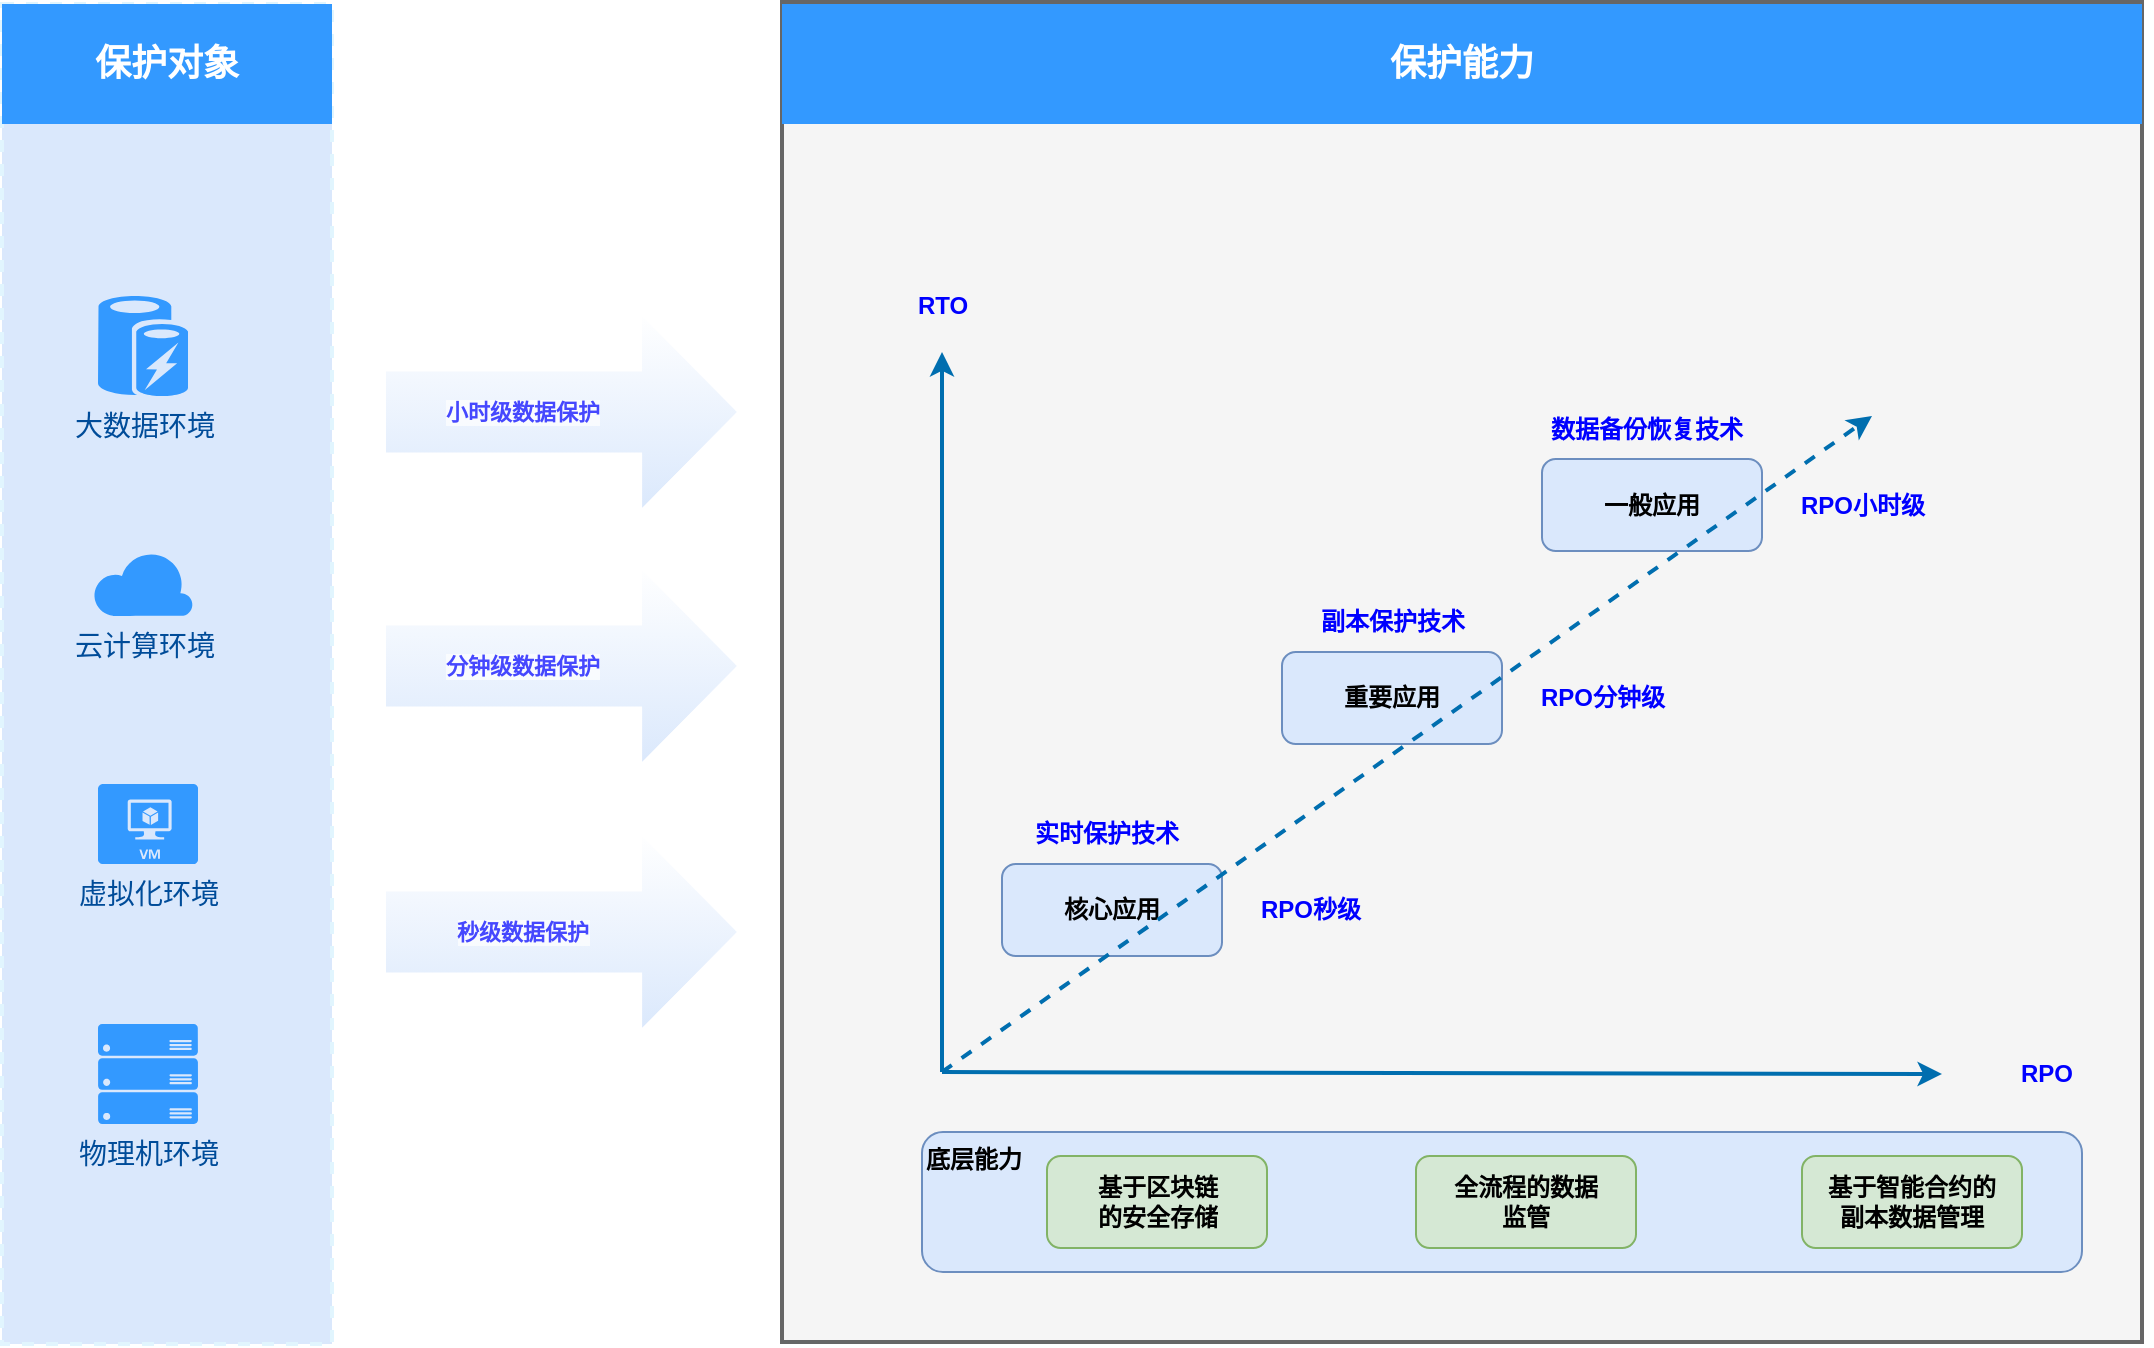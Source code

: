 <mxfile version="16.6.1" type="github">
  <diagram id="6a731a19-8d31-9384-78a2-239565b7b9f0" name="Page-1">
    <mxGraphModel dx="1422" dy="794" grid="0" gridSize="10" guides="1" tooltips="1" connect="1" arrows="1" fold="1" page="1" pageScale="1" pageWidth="1169" pageHeight="827" background="#FFFFFF" math="0" shadow="0">
      <root>
        <mxCell id="0" />
        <mxCell id="1" parent="0" />
        <mxCell id="2019" value="" style="rounded=0;whiteSpace=wrap;html=1;dashed=1;strokeColor=#E1F5FE;strokeWidth=2;fillColor=#dae8fc;fontFamily=Verdana;fontSize=12;" parent="1" vertex="1">
          <mxGeometry x="40" y="56" width="165" height="670" as="geometry" />
        </mxCell>
        <mxCell id="2020" value="" style="rounded=0;whiteSpace=wrap;html=1;strokeWidth=2;fontFamily=Verdana;fontSize=12;fillColor=#f5f5f5;fontColor=#333333;strokeColor=#666666;" parent="1" vertex="1">
          <mxGeometry x="430" y="55" width="680" height="670" as="geometry" />
        </mxCell>
        <mxCell id="2025" value="保护对象" style="whiteSpace=wrap;html=1;dashed=1;strokeColor=none;strokeWidth=2;fillColor=#3399FF;fontFamily=Helvetica;fontSize=18;fontColor=#FFFFFF;fontStyle=1" parent="1" vertex="1">
          <mxGeometry x="40" y="56" width="165" height="60" as="geometry" />
        </mxCell>
        <mxCell id="2026" value="保护能力" style="whiteSpace=wrap;html=1;dashed=1;strokeColor=none;strokeWidth=2;fillColor=#3399FF;fontFamily=Helvetica;fontSize=18;fontColor=#FFFFFF;fontStyle=1" parent="1" vertex="1">
          <mxGeometry x="430" y="56" width="680" height="60" as="geometry" />
        </mxCell>
        <mxCell id="XsD7LEhc1y7F8JJkWMg8-2085" value="虚拟化环境" style="verticalLabelPosition=bottom;html=1;verticalAlign=top;strokeColor=none;fillColor=#3399FF;shape=mxgraph.azure.virtual_machine;dashed=1;fontSize=14;fontColor=#004C99" parent="1" vertex="1">
          <mxGeometry x="88" y="446" width="50" height="40" as="geometry" />
        </mxCell>
        <mxCell id="XsD7LEhc1y7F8JJkWMg8-2086" value="云计算环境" style="verticalLabelPosition=bottom;html=1;verticalAlign=top;strokeColor=none;fillColor=#3399FF;shape=mxgraph.azure.cloud;dashed=1;fontSize=14;fontColor=#004C99" parent="1" vertex="1">
          <mxGeometry x="85.5" y="329.5" width="50" height="32.5" as="geometry" />
        </mxCell>
        <mxCell id="XsD7LEhc1y7F8JJkWMg8-2087" value="大数据环境" style="verticalLabelPosition=bottom;html=1;verticalAlign=top;strokeColor=none;fillColor=#3399FF;shape=mxgraph.azure.azure_cache;dashed=1;fontFamily=Helvetica;fontSize=14;fontColor=#004C99" parent="1" vertex="1">
          <mxGeometry x="88" y="202" width="45" height="50" as="geometry" />
        </mxCell>
        <mxCell id="XsD7LEhc1y7F8JJkWMg8-2088" value="物理机环境" style="verticalLabelPosition=bottom;html=1;verticalAlign=top;strokeColor=none;fillColor=#3399FF;shape=mxgraph.azure.server_rack;dashed=1;fontFamily=Helvetica;fontSize=14;fontColor=#004C99" parent="1" vertex="1">
          <mxGeometry x="88" y="566" width="50" height="50" as="geometry" />
        </mxCell>
        <mxCell id="aN60g5e6sKYouuoYYlqO-2028" value="" style="endArrow=classic;html=1;rounded=0;exitX=0.5;exitY=0;exitDx=0;exitDy=0;shadow=0;fillColor=#1ba1e2;strokeColor=#006EAF;strokeWidth=2;" parent="1" edge="1">
          <mxGeometry width="50" height="50" relative="1" as="geometry">
            <mxPoint x="510.0" y="590" as="sourcePoint" />
            <mxPoint x="510.0" y="230" as="targetPoint" />
          </mxGeometry>
        </mxCell>
        <mxCell id="aN60g5e6sKYouuoYYlqO-2033" value="" style="endArrow=classic;html=1;rounded=0;exitX=0.5;exitY=0;exitDx=0;exitDy=0;entryX=0;entryY=0.5;entryDx=0;entryDy=0;strokeWidth=2;fillColor=#1ba1e2;strokeColor=#006EAF;" parent="1" target="aN60g5e6sKYouuoYYlqO-2046" edge="1">
          <mxGeometry width="50" height="50" relative="1" as="geometry">
            <mxPoint x="510.0" y="590" as="sourcePoint" />
            <mxPoint x="1080" y="590" as="targetPoint" />
          </mxGeometry>
        </mxCell>
        <mxCell id="aN60g5e6sKYouuoYYlqO-2036" value="&lt;b&gt;核心应用&lt;/b&gt;" style="rounded=1;whiteSpace=wrap;html=1;shadow=0;labelBackgroundColor=none;labelBorderColor=none;fillColor=#dae8fc;strokeColor=#6c8ebf;" parent="1" vertex="1">
          <mxGeometry x="540" y="486" width="110" height="46" as="geometry" />
        </mxCell>
        <mxCell id="aN60g5e6sKYouuoYYlqO-2037" value="&lt;b&gt;重要应用&lt;/b&gt;" style="rounded=1;whiteSpace=wrap;html=1;shadow=0;labelBackgroundColor=none;labelBorderColor=none;fillColor=#dae8fc;strokeColor=#6c8ebf;" parent="1" vertex="1">
          <mxGeometry x="680" y="380" width="110" height="46" as="geometry" />
        </mxCell>
        <mxCell id="aN60g5e6sKYouuoYYlqO-2038" value="&lt;b&gt;一般应用&lt;/b&gt;" style="rounded=1;whiteSpace=wrap;html=1;shadow=0;labelBackgroundColor=none;labelBorderColor=none;fillColor=#dae8fc;strokeColor=#6c8ebf;" parent="1" vertex="1">
          <mxGeometry x="810" y="283.5" width="110" height="46" as="geometry" />
        </mxCell>
        <mxCell id="aN60g5e6sKYouuoYYlqO-2039" value="&lt;b&gt;实时保护技术&lt;/b&gt;" style="text;html=1;strokeColor=none;fillColor=none;align=center;verticalAlign=middle;whiteSpace=wrap;rounded=0;shadow=0;labelBackgroundColor=none;labelBorderColor=none;fontColor=#0000FF;" parent="1" vertex="1">
          <mxGeometry x="540" y="456" width="105" height="30" as="geometry" />
        </mxCell>
        <mxCell id="aN60g5e6sKYouuoYYlqO-2040" value="&lt;b&gt;副本保护技术&lt;/b&gt;" style="text;html=1;strokeColor=none;fillColor=none;align=center;verticalAlign=middle;whiteSpace=wrap;rounded=0;shadow=0;labelBackgroundColor=none;labelBorderColor=none;fontColor=#0000FF;" parent="1" vertex="1">
          <mxGeometry x="682.5" y="350" width="105" height="30" as="geometry" />
        </mxCell>
        <mxCell id="aN60g5e6sKYouuoYYlqO-2041" value="&lt;b&gt;数据备份恢复技术&lt;/b&gt;" style="text;html=1;strokeColor=none;fillColor=none;align=center;verticalAlign=middle;whiteSpace=wrap;rounded=0;shadow=0;labelBackgroundColor=none;labelBorderColor=none;fontColor=#0000FF;" parent="1" vertex="1">
          <mxGeometry x="810" y="253.5" width="105" height="30" as="geometry" />
        </mxCell>
        <mxCell id="aN60g5e6sKYouuoYYlqO-2042" value="&lt;b&gt;RPO秒级&lt;/b&gt;" style="text;html=1;strokeColor=none;fillColor=none;align=center;verticalAlign=middle;whiteSpace=wrap;rounded=0;shadow=0;labelBackgroundColor=none;labelBorderColor=none;fontColor=#0000FF;" parent="1" vertex="1">
          <mxGeometry x="642" y="494" width="105" height="30" as="geometry" />
        </mxCell>
        <mxCell id="aN60g5e6sKYouuoYYlqO-2043" value="&lt;b&gt;RPO分钟级&lt;/b&gt;" style="text;html=1;strokeColor=none;fillColor=none;align=center;verticalAlign=middle;whiteSpace=wrap;rounded=0;shadow=0;labelBackgroundColor=none;labelBorderColor=none;fontColor=#0000FF;" parent="1" vertex="1">
          <mxGeometry x="787.5" y="388" width="105" height="30" as="geometry" />
        </mxCell>
        <mxCell id="aN60g5e6sKYouuoYYlqO-2044" value="&lt;b&gt;RPO小时级&lt;/b&gt;" style="text;html=1;strokeColor=none;fillColor=none;align=center;verticalAlign=middle;whiteSpace=wrap;rounded=0;shadow=0;labelBackgroundColor=none;labelBorderColor=none;fontColor=#0000FF;" parent="1" vertex="1">
          <mxGeometry x="917.5" y="291.5" width="105" height="30" as="geometry" />
        </mxCell>
        <mxCell id="aN60g5e6sKYouuoYYlqO-2045" value="&lt;b&gt;RTO&lt;/b&gt;" style="text;html=1;strokeColor=none;fillColor=none;align=center;verticalAlign=middle;whiteSpace=wrap;rounded=0;shadow=0;labelBackgroundColor=none;labelBorderColor=none;fontColor=#0000FF;" parent="1" vertex="1">
          <mxGeometry x="457.5" y="192" width="105" height="30" as="geometry" />
        </mxCell>
        <mxCell id="aN60g5e6sKYouuoYYlqO-2046" value="&lt;b&gt;RPO&lt;/b&gt;" style="text;html=1;strokeColor=none;fillColor=none;align=center;verticalAlign=middle;whiteSpace=wrap;rounded=0;shadow=0;labelBackgroundColor=none;labelBorderColor=none;fontColor=#0000FF;" parent="1" vertex="1">
          <mxGeometry x="1010" y="576" width="105" height="30" as="geometry" />
        </mxCell>
        <mxCell id="aN60g5e6sKYouuoYYlqO-2035" value="" style="endArrow=classic;html=1;rounded=0;entryX=0.5;entryY=1;entryDx=0;entryDy=0;fillColor=#1ba1e2;strokeColor=#006EAF;strokeWidth=2;dashed=1;" parent="1" edge="1">
          <mxGeometry width="50" height="50" relative="1" as="geometry">
            <mxPoint x="510" y="590" as="sourcePoint" />
            <mxPoint x="975" y="262" as="targetPoint" />
          </mxGeometry>
        </mxCell>
        <mxCell id="aN60g5e6sKYouuoYYlqO-2047" value="" style="shape=flexArrow;endArrow=classic;html=1;rounded=0;shadow=0;fontColor=#0000FF;strokeWidth=2;endWidth=56.531;endSize=15.986;width=41.429;fillColor=#dae8fc;strokeColor=#FFFFFF;gradientColor=#ffffff;gradientDirection=north;" parent="1" edge="1">
          <mxGeometry width="50" height="50" relative="1" as="geometry">
            <mxPoint x="230" y="260" as="sourcePoint" />
            <mxPoint x="410" y="260" as="targetPoint" />
            <Array as="points">
              <mxPoint x="320" y="260" />
            </Array>
          </mxGeometry>
        </mxCell>
        <mxCell id="aN60g5e6sKYouuoYYlqO-2049" value="小时级数据保护" style="edgeLabel;html=1;align=center;verticalAlign=middle;resizable=0;points=[];fontColor=#0000FF;fontStyle=1;textOpacity=70;" parent="aN60g5e6sKYouuoYYlqO-2047" vertex="1" connectable="0">
          <mxGeometry x="-0.311" y="-4" relative="1" as="geometry">
            <mxPoint x="8" y="-4" as="offset" />
          </mxGeometry>
        </mxCell>
        <mxCell id="ApRDn0r6OQcq2jYy4_Qp-2026" value="" style="shape=flexArrow;endArrow=classic;html=1;rounded=0;shadow=0;fontColor=#0000FF;strokeWidth=2;endWidth=56.531;endSize=15.986;width=41.429;fillColor=#dae8fc;strokeColor=#FFFFFF;gradientColor=#ffffff;gradientDirection=north;" edge="1" parent="1">
          <mxGeometry width="50" height="50" relative="1" as="geometry">
            <mxPoint x="230" y="387" as="sourcePoint" />
            <mxPoint x="410" y="387" as="targetPoint" />
            <Array as="points">
              <mxPoint x="320" y="387" />
            </Array>
          </mxGeometry>
        </mxCell>
        <mxCell id="ApRDn0r6OQcq2jYy4_Qp-2027" value="分钟级数据保护" style="edgeLabel;html=1;align=center;verticalAlign=middle;resizable=0;points=[];fontColor=#0000FF;fontStyle=1;textOpacity=70;" vertex="1" connectable="0" parent="ApRDn0r6OQcq2jYy4_Qp-2026">
          <mxGeometry x="-0.311" y="-4" relative="1" as="geometry">
            <mxPoint x="8" y="-4" as="offset" />
          </mxGeometry>
        </mxCell>
        <mxCell id="ApRDn0r6OQcq2jYy4_Qp-2028" value="" style="shape=flexArrow;endArrow=classic;html=1;rounded=0;shadow=0;fontColor=#0000FF;strokeWidth=2;endWidth=56.531;endSize=15.986;width=41.429;fillColor=#dae8fc;strokeColor=#FFFFFF;gradientColor=#ffffff;gradientDirection=north;" edge="1" parent="1">
          <mxGeometry width="50" height="50" relative="1" as="geometry">
            <mxPoint x="230" y="520" as="sourcePoint" />
            <mxPoint x="410" y="520" as="targetPoint" />
            <Array as="points">
              <mxPoint x="320" y="520" />
            </Array>
          </mxGeometry>
        </mxCell>
        <mxCell id="ApRDn0r6OQcq2jYy4_Qp-2029" value="秒级数据保护" style="edgeLabel;html=1;align=center;verticalAlign=middle;resizable=0;points=[];fontColor=#0000FF;fontStyle=1;textOpacity=70;" vertex="1" connectable="0" parent="ApRDn0r6OQcq2jYy4_Qp-2028">
          <mxGeometry x="-0.311" y="-4" relative="1" as="geometry">
            <mxPoint x="8" y="-4" as="offset" />
          </mxGeometry>
        </mxCell>
        <mxCell id="ApRDn0r6OQcq2jYy4_Qp-2030" value="&lt;b&gt;底层能力&lt;/b&gt;" style="rounded=1;whiteSpace=wrap;html=1;shadow=0;labelBackgroundColor=none;labelBorderColor=none;fillColor=#dae8fc;strokeColor=#6c8ebf;align=left;verticalAlign=top;" vertex="1" parent="1">
          <mxGeometry x="500" y="620" width="580" height="70" as="geometry" />
        </mxCell>
        <mxCell id="ApRDn0r6OQcq2jYy4_Qp-2031" value="&lt;b&gt;基于区块链&lt;br&gt;的安全存储&lt;/b&gt;" style="rounded=1;whiteSpace=wrap;html=1;shadow=0;labelBackgroundColor=none;labelBorderColor=none;fillColor=#d5e8d4;strokeColor=#82b366;" vertex="1" parent="1">
          <mxGeometry x="562.5" y="632" width="110" height="46" as="geometry" />
        </mxCell>
        <mxCell id="ApRDn0r6OQcq2jYy4_Qp-2033" value="&lt;b&gt;全流程的数据&lt;br&gt;监管&lt;/b&gt;" style="rounded=1;whiteSpace=wrap;html=1;shadow=0;labelBackgroundColor=none;labelBorderColor=none;fillColor=#d5e8d4;strokeColor=#82b366;" vertex="1" parent="1">
          <mxGeometry x="747" y="632" width="110" height="46" as="geometry" />
        </mxCell>
        <mxCell id="ApRDn0r6OQcq2jYy4_Qp-2034" value="&lt;b&gt;基于智能合约的&lt;br&gt;副本数据管理&lt;br&gt;&lt;/b&gt;" style="rounded=1;whiteSpace=wrap;html=1;shadow=0;labelBackgroundColor=none;labelBorderColor=none;fillColor=#d5e8d4;strokeColor=#82b366;" vertex="1" parent="1">
          <mxGeometry x="940" y="632" width="110" height="46" as="geometry" />
        </mxCell>
      </root>
    </mxGraphModel>
  </diagram>
</mxfile>
